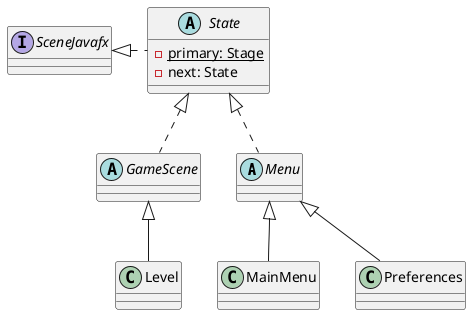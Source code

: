@startuml menuOverview
abstract class Menu{

}

class MainMenu{

}

class Preferences{

}

abstract class GameScene{

}

class Level{

}

abstract class State{
    -{static}primary: Stage 
    -next: State
}

interface SceneJavafx{

}

State .left-|> SceneJavafx

Menu .up-|> State
MainMenu -up-|> Menu
Preferences -up-|> Menu

GameScene .up-|> State
Level -up-|> GameScene


@enduml